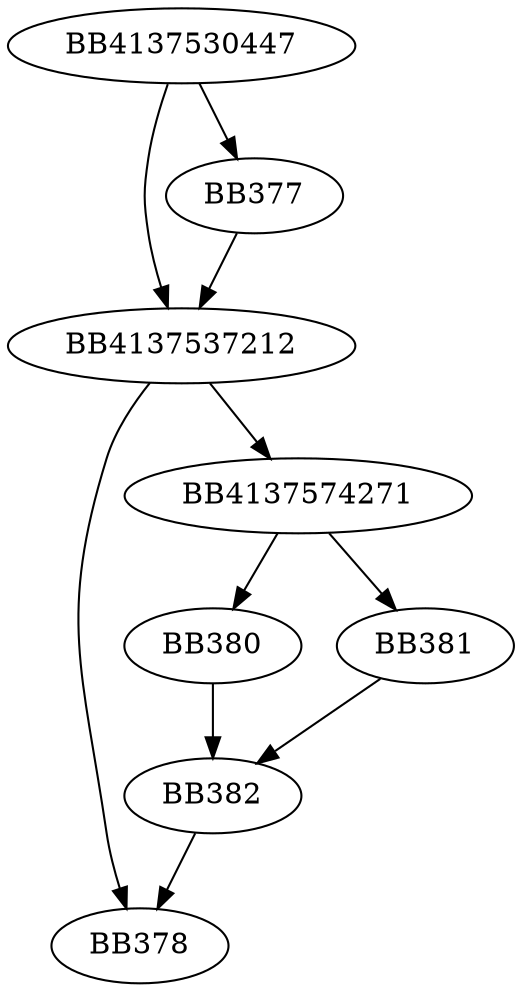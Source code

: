 digraph G{
	BB4137530447->BB4137537212;
	BB4137530447->BB377;
	BB377->BB4137537212;
	BB4137537212->BB378;
	BB4137537212->BB4137574271;
	BB4137574271->BB380;
	BB4137574271->BB381;
	BB381->BB382;
	BB380->BB382;
	BB382->BB378;
}
